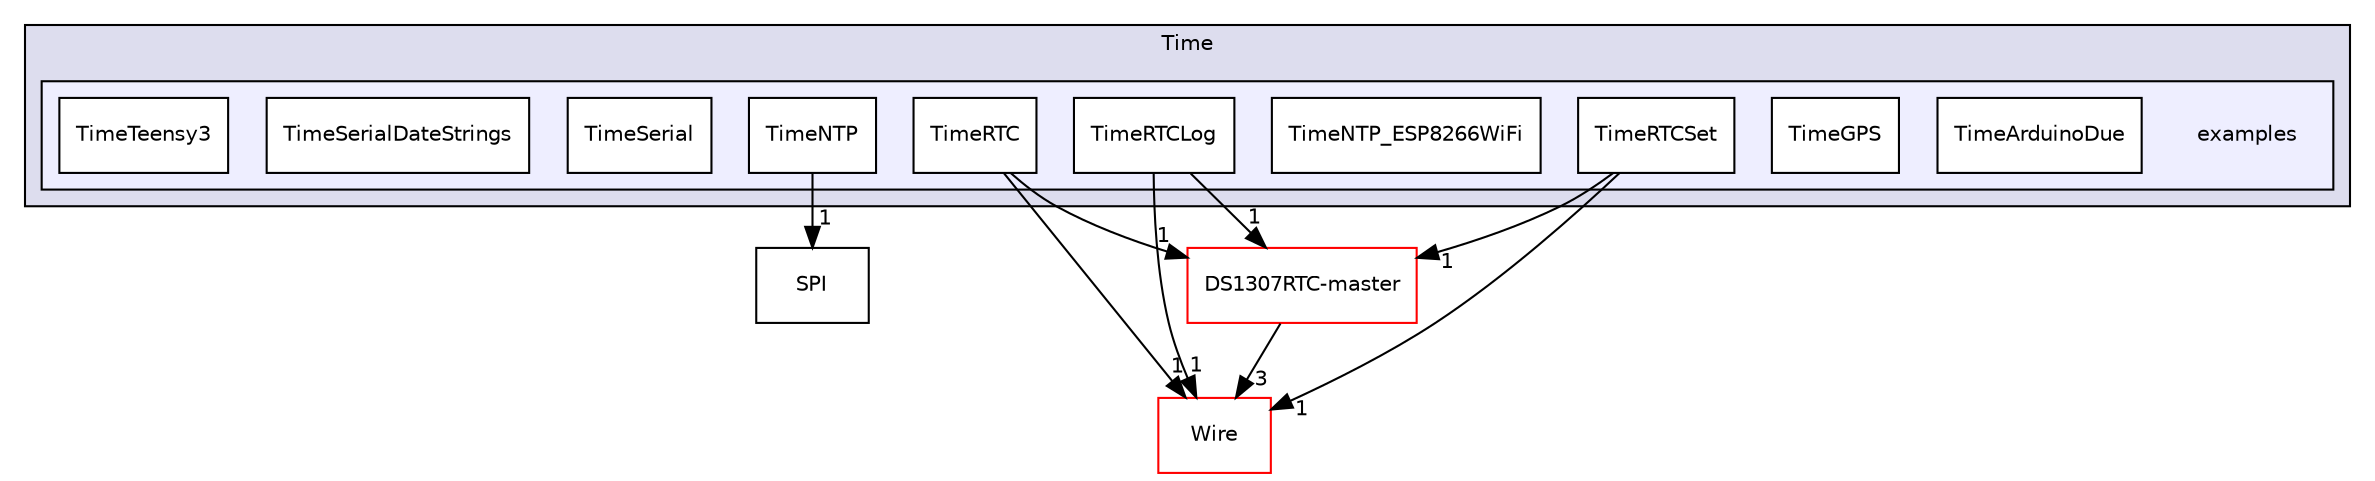 digraph "Arduino/Libraries/Time/examples" {
  compound=true
  node [ fontsize="10", fontname="Helvetica"];
  edge [ labelfontsize="10", labelfontname="Helvetica"];
  subgraph clusterdir_2f8f338250f1215b01dec7a05db5d606 {
    graph [ bgcolor="#ddddee", pencolor="black", label="Time" fontname="Helvetica", fontsize="10", URL="dir_2f8f338250f1215b01dec7a05db5d606.html"]
  subgraph clusterdir_50e95a2769a186a5c9043732ad260356 {
    graph [ bgcolor="#eeeeff", pencolor="black", label="" URL="dir_50e95a2769a186a5c9043732ad260356.html"];
    dir_50e95a2769a186a5c9043732ad260356 [shape=plaintext label="examples"];
    dir_26ee1d7e726d50ffa5810e760bd56069 [shape=box label="TimeArduinoDue" color="black" fillcolor="white" style="filled" URL="dir_26ee1d7e726d50ffa5810e760bd56069.html"];
    dir_d78b08501604cfb6e9441ca9961cec38 [shape=box label="TimeGPS" color="black" fillcolor="white" style="filled" URL="dir_d78b08501604cfb6e9441ca9961cec38.html"];
    dir_ac06095e3c75f995143a4b55f32c6517 [shape=box label="TimeNTP" color="black" fillcolor="white" style="filled" URL="dir_ac06095e3c75f995143a4b55f32c6517.html"];
    dir_fff877f4a96b6fe327cc8b33a0e0445e [shape=box label="TimeNTP_ESP8266WiFi" color="black" fillcolor="white" style="filled" URL="dir_fff877f4a96b6fe327cc8b33a0e0445e.html"];
    dir_bb5dd025a66ae3196e4b520afde83e1b [shape=box label="TimeRTC" color="black" fillcolor="white" style="filled" URL="dir_bb5dd025a66ae3196e4b520afde83e1b.html"];
    dir_542d72900c876eb218bb8a4371c96e45 [shape=box label="TimeRTCLog" color="black" fillcolor="white" style="filled" URL="dir_542d72900c876eb218bb8a4371c96e45.html"];
    dir_d809623a9fff8b87bbdf5da61e97b6ec [shape=box label="TimeRTCSet" color="black" fillcolor="white" style="filled" URL="dir_d809623a9fff8b87bbdf5da61e97b6ec.html"];
    dir_034169ecf0fcdfc1dd28f2ac7f016019 [shape=box label="TimeSerial" color="black" fillcolor="white" style="filled" URL="dir_034169ecf0fcdfc1dd28f2ac7f016019.html"];
    dir_2d6899476c35300352fabfa2000134f6 [shape=box label="TimeSerialDateStrings" color="black" fillcolor="white" style="filled" URL="dir_2d6899476c35300352fabfa2000134f6.html"];
    dir_c230f5cb19ff8808c6f427de1cea348f [shape=box label="TimeTeensy3" color="black" fillcolor="white" style="filled" URL="dir_c230f5cb19ff8808c6f427de1cea348f.html"];
  }
  }
  dir_7dc352bebdb9e1d278a7651c3c2ec07a [shape=box label="DS1307RTC-master" fillcolor="white" style="filled" color="red" URL="dir_7dc352bebdb9e1d278a7651c3c2ec07a.html"];
  dir_6d0df9b42be73f9bd3e8c964ce36df30 [shape=box label="SPI" URL="dir_6d0df9b42be73f9bd3e8c964ce36df30.html"];
  dir_1b0f1419218e07baff219bd9e7452645 [shape=box label="Wire" fillcolor="white" style="filled" color="red" URL="dir_1b0f1419218e07baff219bd9e7452645.html"];
  dir_7dc352bebdb9e1d278a7651c3c2ec07a->dir_1b0f1419218e07baff219bd9e7452645 [headlabel="3", labeldistance=1.5 headhref="dir_000003_000043.html"];
  dir_bb5dd025a66ae3196e4b520afde83e1b->dir_7dc352bebdb9e1d278a7651c3c2ec07a [headlabel="1", labeldistance=1.5 headhref="dir_000037_000003.html"];
  dir_bb5dd025a66ae3196e4b520afde83e1b->dir_1b0f1419218e07baff219bd9e7452645 [headlabel="1", labeldistance=1.5 headhref="dir_000037_000043.html"];
  dir_ac06095e3c75f995143a4b55f32c6517->dir_6d0df9b42be73f9bd3e8c964ce36df30 [headlabel="1", labeldistance=1.5 headhref="dir_000035_000030.html"];
  dir_d809623a9fff8b87bbdf5da61e97b6ec->dir_7dc352bebdb9e1d278a7651c3c2ec07a [headlabel="1", labeldistance=1.5 headhref="dir_000039_000003.html"];
  dir_d809623a9fff8b87bbdf5da61e97b6ec->dir_1b0f1419218e07baff219bd9e7452645 [headlabel="1", labeldistance=1.5 headhref="dir_000039_000043.html"];
  dir_542d72900c876eb218bb8a4371c96e45->dir_7dc352bebdb9e1d278a7651c3c2ec07a [headlabel="1", labeldistance=1.5 headhref="dir_000038_000003.html"];
  dir_542d72900c876eb218bb8a4371c96e45->dir_1b0f1419218e07baff219bd9e7452645 [headlabel="1", labeldistance=1.5 headhref="dir_000038_000043.html"];
}
